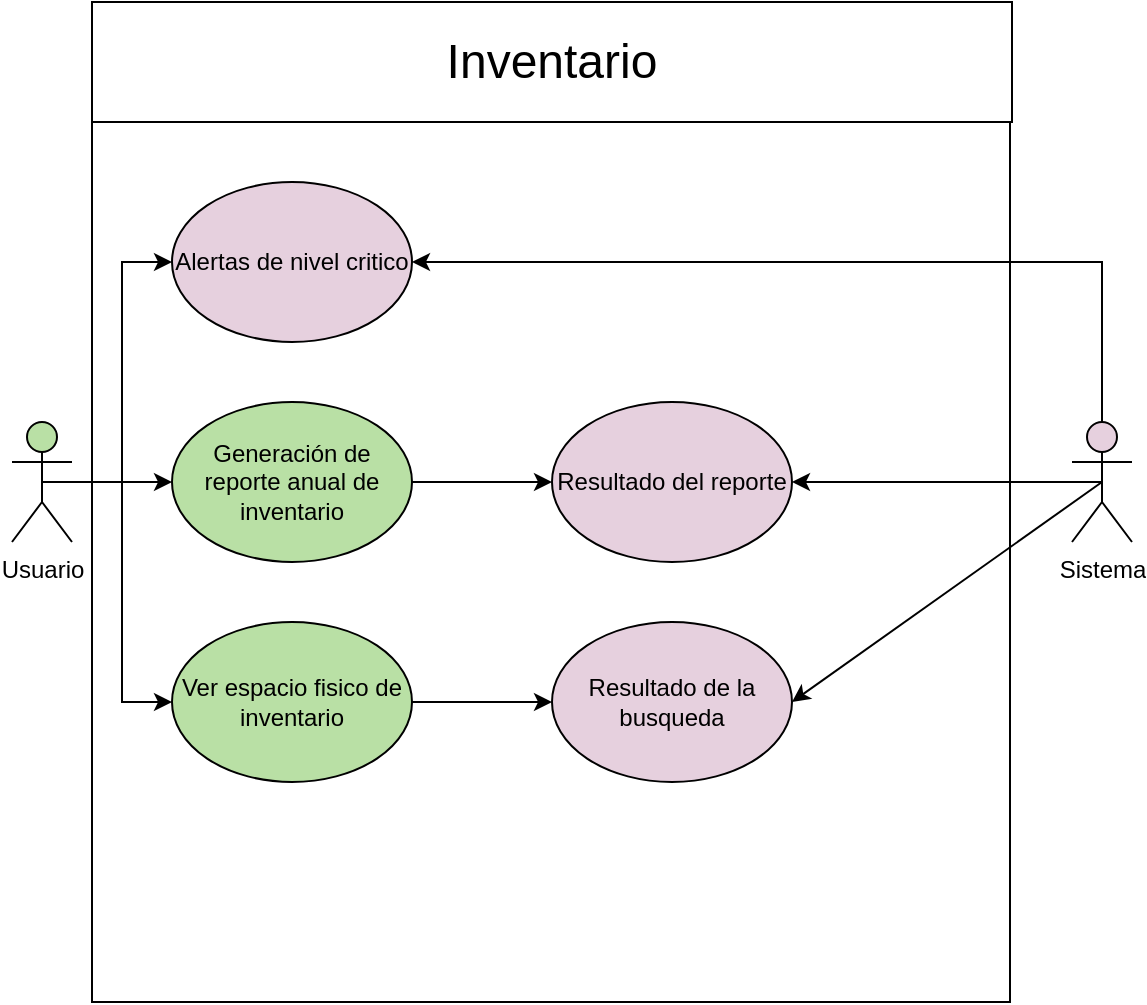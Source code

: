 <mxfile version="24.7.17">
  <diagram name="Página-1" id="u7Szh9enIpnQS4qXxsTF">
    <mxGraphModel grid="1" page="1" gridSize="10" guides="1" tooltips="1" connect="1" arrows="1" fold="1" pageScale="1" pageWidth="827" pageHeight="1169" math="0" shadow="0">
      <root>
        <mxCell id="0" />
        <mxCell id="1" parent="0" />
        <mxCell id="tmOdqKyxGuzRXgiPJCUc-8" style="edgeStyle=orthogonalEdgeStyle;rounded=0;orthogonalLoop=1;jettySize=auto;html=1;exitX=0.5;exitY=0.5;exitDx=0;exitDy=0;exitPerimeter=0;entryX=0;entryY=0.5;entryDx=0;entryDy=0;" edge="1" parent="1" source="tmOdqKyxGuzRXgiPJCUc-1" target="tmOdqKyxGuzRXgiPJCUc-3">
          <mxGeometry relative="1" as="geometry" />
        </mxCell>
        <mxCell id="tmOdqKyxGuzRXgiPJCUc-12" style="edgeStyle=orthogonalEdgeStyle;rounded=0;orthogonalLoop=1;jettySize=auto;html=1;exitX=0.5;exitY=0.5;exitDx=0;exitDy=0;exitPerimeter=0;entryX=0;entryY=0.5;entryDx=0;entryDy=0;" edge="1" parent="1" source="tmOdqKyxGuzRXgiPJCUc-1" target="tmOdqKyxGuzRXgiPJCUc-5">
          <mxGeometry relative="1" as="geometry" />
        </mxCell>
        <mxCell id="tmOdqKyxGuzRXgiPJCUc-13" style="edgeStyle=orthogonalEdgeStyle;rounded=0;orthogonalLoop=1;jettySize=auto;html=1;exitX=0.5;exitY=0.5;exitDx=0;exitDy=0;exitPerimeter=0;entryX=0;entryY=0.5;entryDx=0;entryDy=0;" edge="1" parent="1" source="tmOdqKyxGuzRXgiPJCUc-1" target="tmOdqKyxGuzRXgiPJCUc-6">
          <mxGeometry relative="1" as="geometry" />
        </mxCell>
        <mxCell id="tmOdqKyxGuzRXgiPJCUc-1" value="Usuario" style="shape=umlActor;verticalLabelPosition=bottom;verticalAlign=top;html=1;outlineConnect=0;fillColor=#B9E0A5;" vertex="1" parent="1">
          <mxGeometry x="150" y="130" width="30" height="60" as="geometry" />
        </mxCell>
        <mxCell id="tmOdqKyxGuzRXgiPJCUc-2" value="" style="swimlane;startSize=0;" vertex="1" parent="1">
          <mxGeometry x="190" y="-20" width="459" height="440" as="geometry" />
        </mxCell>
        <mxCell id="tmOdqKyxGuzRXgiPJCUc-3" value="Alertas de nivel critico" style="ellipse;whiteSpace=wrap;html=1;fillColor=#E6D0DE;" vertex="1" parent="tmOdqKyxGuzRXgiPJCUc-2">
          <mxGeometry x="40" y="30" width="120" height="80" as="geometry" />
        </mxCell>
        <mxCell id="tmOdqKyxGuzRXgiPJCUc-14" style="edgeStyle=orthogonalEdgeStyle;rounded=0;orthogonalLoop=1;jettySize=auto;html=1;exitX=1;exitY=0.5;exitDx=0;exitDy=0;" edge="1" parent="tmOdqKyxGuzRXgiPJCUc-2" source="tmOdqKyxGuzRXgiPJCUc-5" target="tmOdqKyxGuzRXgiPJCUc-9">
          <mxGeometry relative="1" as="geometry" />
        </mxCell>
        <mxCell id="tmOdqKyxGuzRXgiPJCUc-5" value="Generación de reporte anual de inventario" style="ellipse;whiteSpace=wrap;html=1;fillColor=#B9E0A5;" vertex="1" parent="tmOdqKyxGuzRXgiPJCUc-2">
          <mxGeometry x="40" y="140" width="120" height="80" as="geometry" />
        </mxCell>
        <mxCell id="tmOdqKyxGuzRXgiPJCUc-15" style="edgeStyle=orthogonalEdgeStyle;rounded=0;orthogonalLoop=1;jettySize=auto;html=1;exitX=1;exitY=0.5;exitDx=0;exitDy=0;" edge="1" parent="tmOdqKyxGuzRXgiPJCUc-2" source="tmOdqKyxGuzRXgiPJCUc-6" target="tmOdqKyxGuzRXgiPJCUc-10">
          <mxGeometry relative="1" as="geometry" />
        </mxCell>
        <mxCell id="tmOdqKyxGuzRXgiPJCUc-6" value="Ver espacio fisico de inventario" style="ellipse;whiteSpace=wrap;html=1;fillColor=#B9E0A5;" vertex="1" parent="tmOdqKyxGuzRXgiPJCUc-2">
          <mxGeometry x="40" y="250" width="120" height="80" as="geometry" />
        </mxCell>
        <mxCell id="tmOdqKyxGuzRXgiPJCUc-9" value="Resultado del reporte" style="ellipse;whiteSpace=wrap;html=1;fillColor=#E6D0DE;" vertex="1" parent="tmOdqKyxGuzRXgiPJCUc-2">
          <mxGeometry x="230" y="140" width="120" height="80" as="geometry" />
        </mxCell>
        <mxCell id="tmOdqKyxGuzRXgiPJCUc-10" value="Resultado de la busqueda" style="ellipse;whiteSpace=wrap;html=1;fillColor=#E6D0DE;" vertex="1" parent="tmOdqKyxGuzRXgiPJCUc-2">
          <mxGeometry x="230" y="250" width="120" height="80" as="geometry" />
        </mxCell>
        <mxCell id="tmOdqKyxGuzRXgiPJCUc-16" style="edgeStyle=orthogonalEdgeStyle;rounded=0;orthogonalLoop=1;jettySize=auto;html=1;exitX=0.5;exitY=0.5;exitDx=0;exitDy=0;exitPerimeter=0;entryX=1;entryY=0.5;entryDx=0;entryDy=0;" edge="1" parent="1" source="tmOdqKyxGuzRXgiPJCUc-11" target="tmOdqKyxGuzRXgiPJCUc-9">
          <mxGeometry relative="1" as="geometry" />
        </mxCell>
        <mxCell id="tmOdqKyxGuzRXgiPJCUc-17" style="rounded=0;orthogonalLoop=1;jettySize=auto;html=1;exitX=0.5;exitY=0.5;exitDx=0;exitDy=0;exitPerimeter=0;entryX=1;entryY=0.5;entryDx=0;entryDy=0;" edge="1" parent="1" source="tmOdqKyxGuzRXgiPJCUc-11" target="tmOdqKyxGuzRXgiPJCUc-10">
          <mxGeometry relative="1" as="geometry" />
        </mxCell>
        <mxCell id="tmOdqKyxGuzRXgiPJCUc-18" style="edgeStyle=orthogonalEdgeStyle;rounded=0;orthogonalLoop=1;jettySize=auto;html=1;exitX=0.5;exitY=0.5;exitDx=0;exitDy=0;exitPerimeter=0;entryX=1;entryY=0.5;entryDx=0;entryDy=0;" edge="1" parent="1" source="tmOdqKyxGuzRXgiPJCUc-11" target="tmOdqKyxGuzRXgiPJCUc-3">
          <mxGeometry relative="1" as="geometry">
            <Array as="points">
              <mxPoint x="695" y="50" />
            </Array>
          </mxGeometry>
        </mxCell>
        <mxCell id="tmOdqKyxGuzRXgiPJCUc-11" value="Sistema" style="shape=umlActor;verticalLabelPosition=bottom;verticalAlign=top;html=1;outlineConnect=0;fillColor=#E6D0DE;" vertex="1" parent="1">
          <mxGeometry x="680" y="130" width="30" height="60" as="geometry" />
        </mxCell>
        <mxCell id="tmOdqKyxGuzRXgiPJCUc-19" value="&lt;font style=&quot;font-size: 24px;&quot;&gt;Inventario&lt;/font&gt;" style="rounded=0;whiteSpace=wrap;html=1;" vertex="1" parent="1">
          <mxGeometry x="190" y="-80" width="460" height="60" as="geometry" />
        </mxCell>
      </root>
    </mxGraphModel>
  </diagram>
</mxfile>
